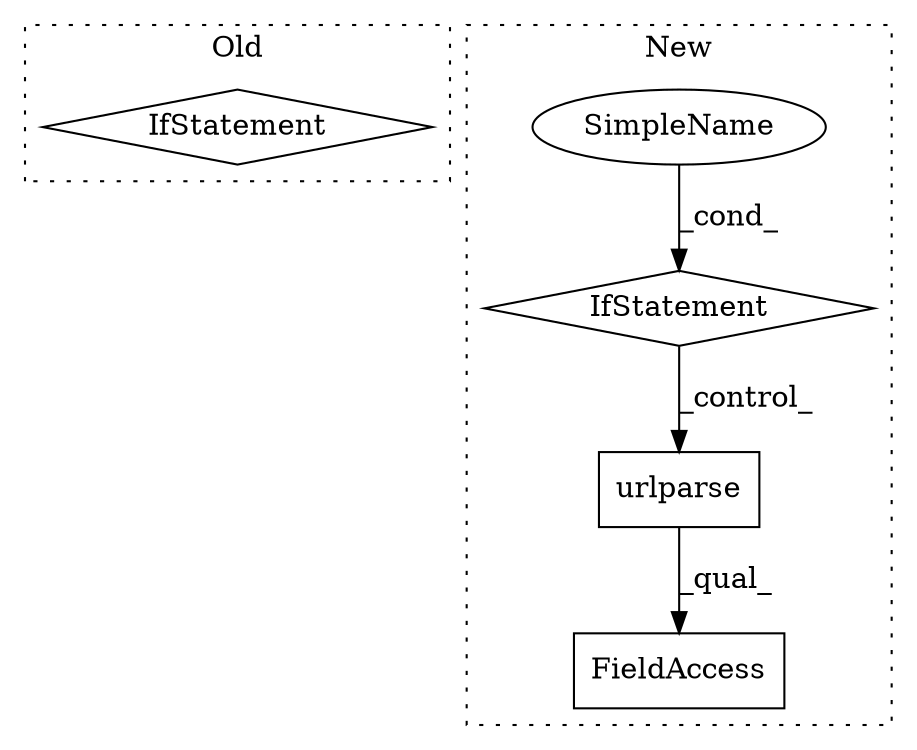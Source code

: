digraph G {
subgraph cluster0 {
1 [label="IfStatement" a="25" s="494,520" l="4,2" shape="diamond"];
label = "Old";
style="dotted";
}
subgraph cluster1 {
2 [label="urlparse" a="32" s="545,574" l="9,1" shape="box"];
3 [label="FieldAccess" a="22" s="545" l="39" shape="box"];
4 [label="IfStatement" a="25" s="474,511" l="10,2" shape="diamond"];
5 [label="SimpleName" a="42" s="" l="" shape="ellipse"];
label = "New";
style="dotted";
}
2 -> 3 [label="_qual_"];
4 -> 2 [label="_control_"];
5 -> 4 [label="_cond_"];
}